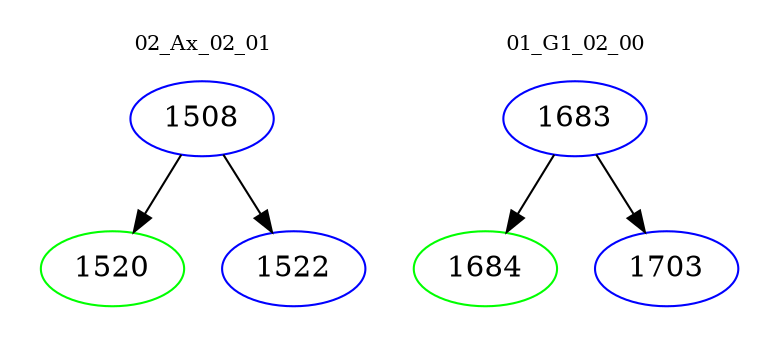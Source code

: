 digraph{
subgraph cluster_0 {
color = white
label = "02_Ax_02_01";
fontsize=10;
T0_1508 [label="1508", color="blue"]
T0_1508 -> T0_1520 [color="black"]
T0_1520 [label="1520", color="green"]
T0_1508 -> T0_1522 [color="black"]
T0_1522 [label="1522", color="blue"]
}
subgraph cluster_1 {
color = white
label = "01_G1_02_00";
fontsize=10;
T1_1683 [label="1683", color="blue"]
T1_1683 -> T1_1684 [color="black"]
T1_1684 [label="1684", color="green"]
T1_1683 -> T1_1703 [color="black"]
T1_1703 [label="1703", color="blue"]
}
}
